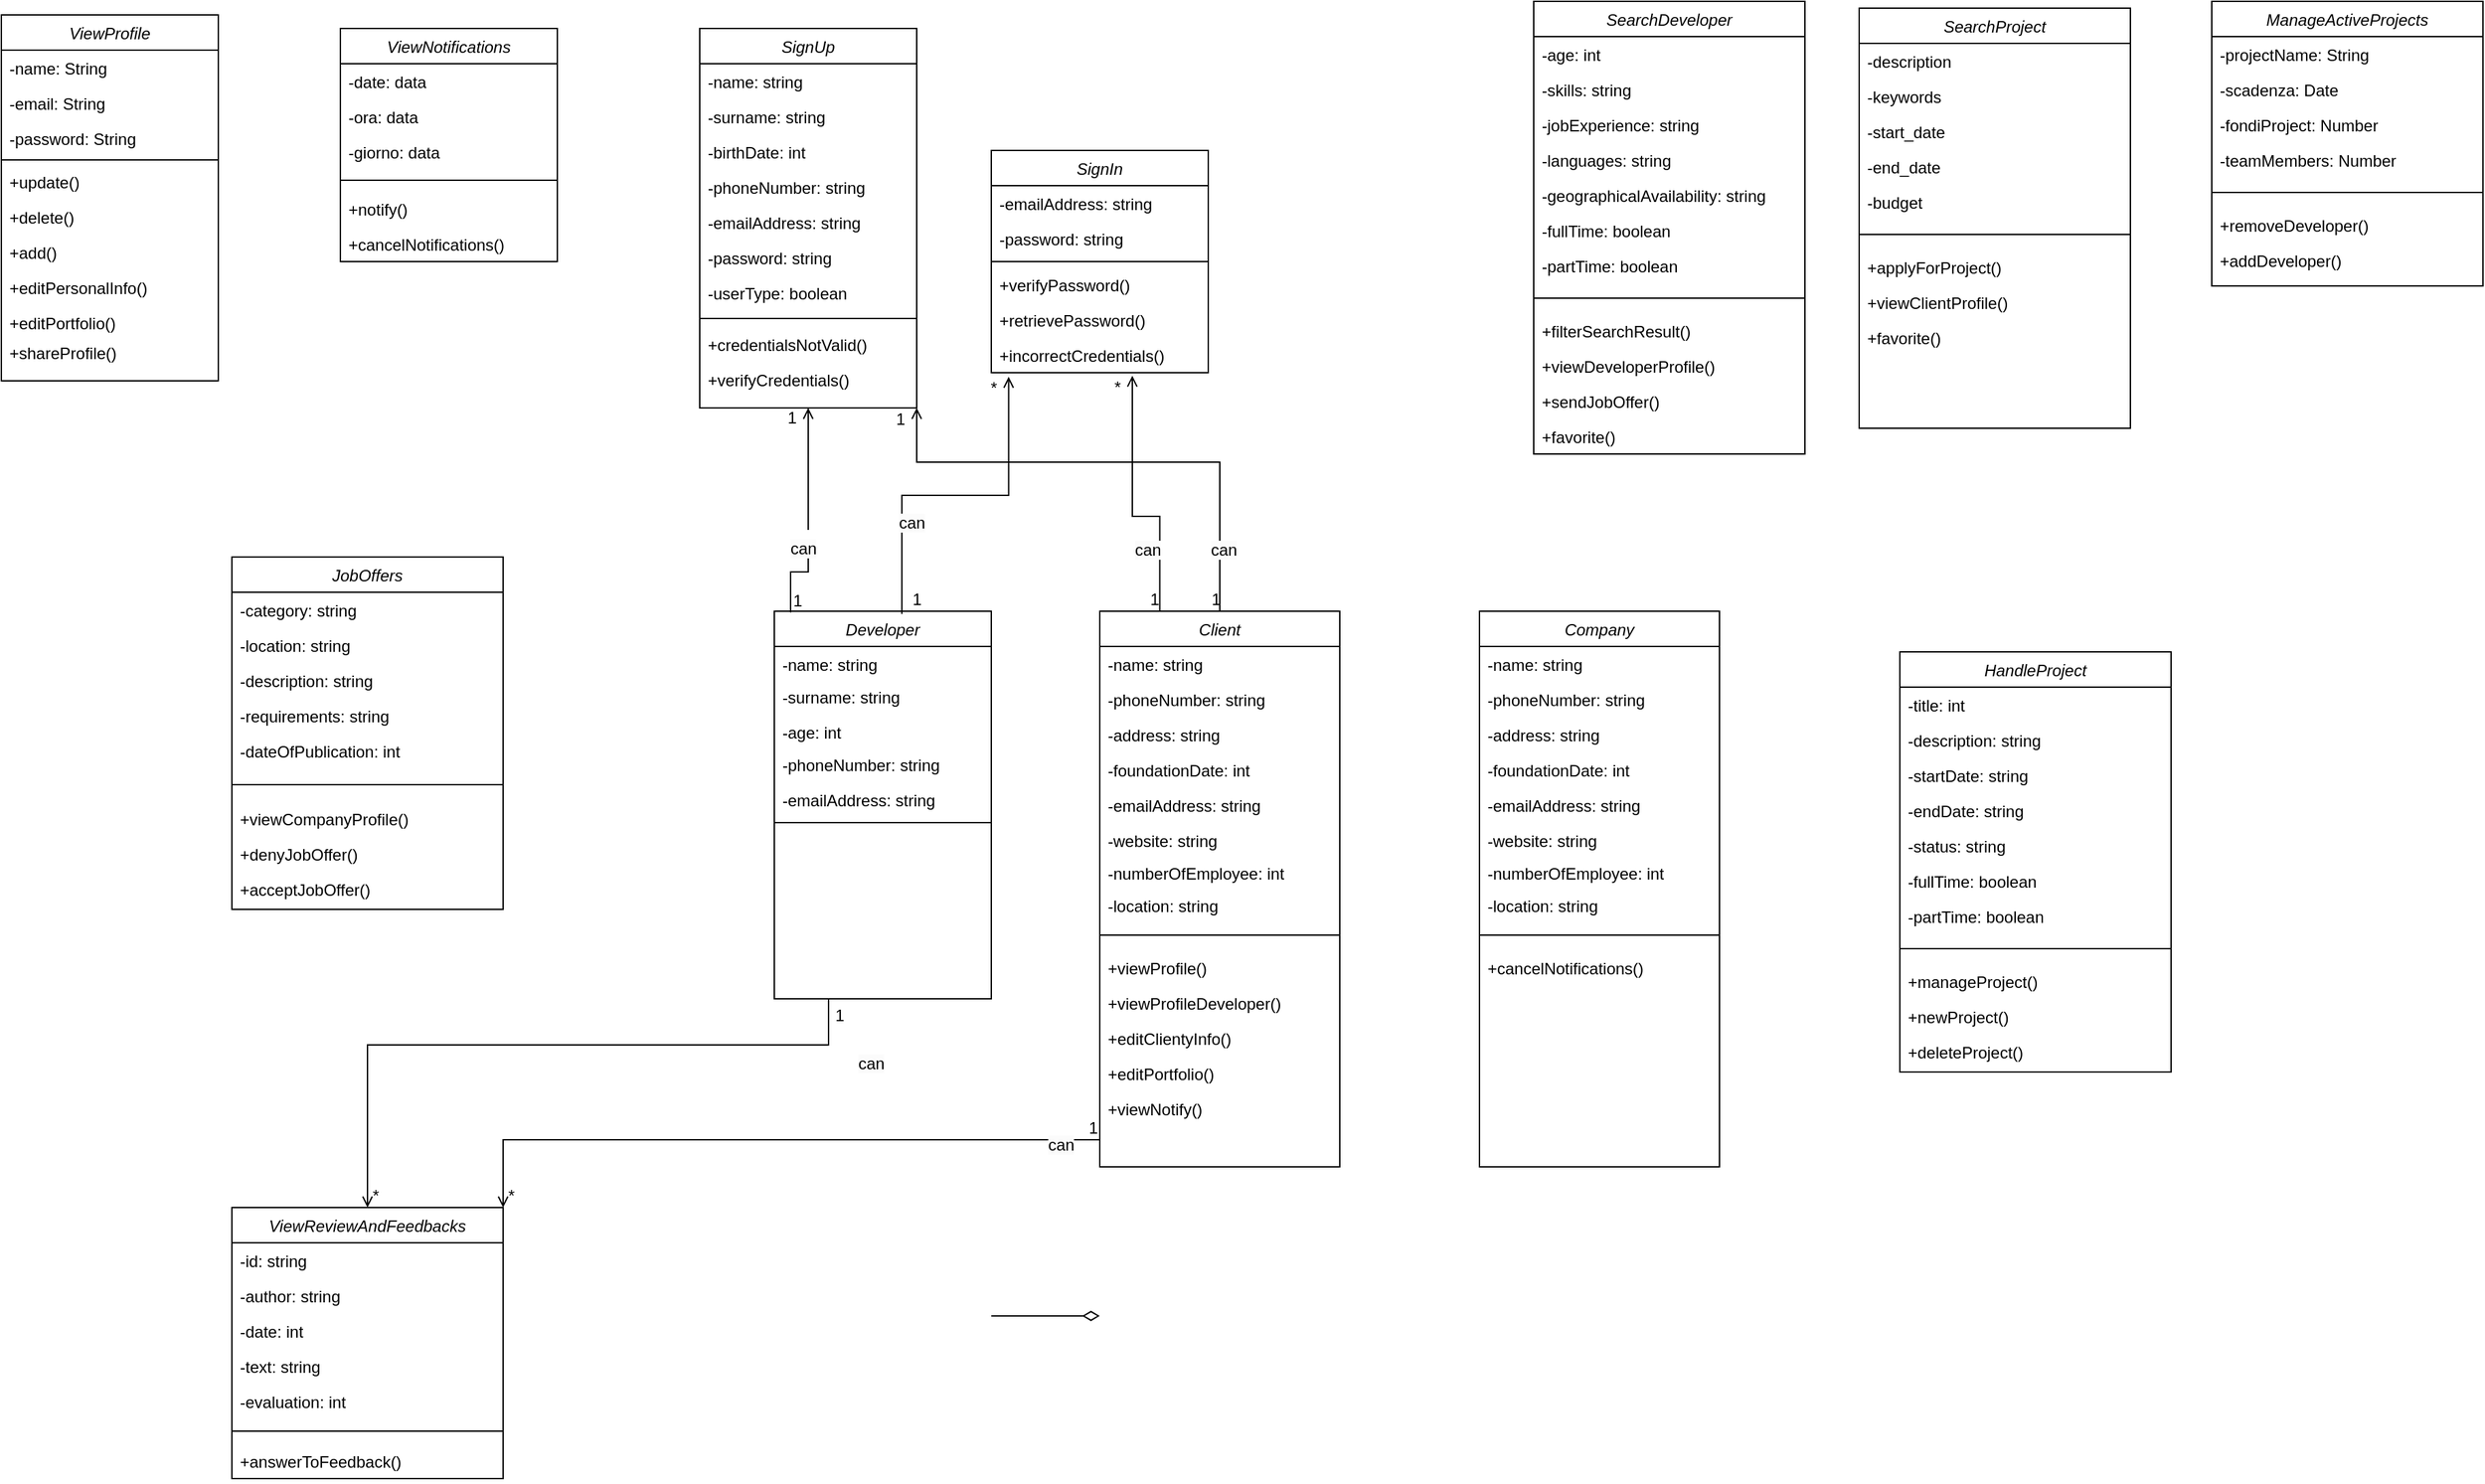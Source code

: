<mxfile version="21.0.8" type="github">
  <diagram id="C5RBs43oDa-KdzZeNtuy" name="Page-1">
    <mxGraphModel dx="2910" dy="30" grid="1" gridSize="10" guides="1" tooltips="1" connect="1" arrows="1" fold="1" page="1" pageScale="1" pageWidth="827" pageHeight="1169" math="0" shadow="0">
      <root>
        <mxCell id="WIyWlLk6GJQsqaUBKTNV-0" />
        <mxCell id="WIyWlLk6GJQsqaUBKTNV-1" parent="WIyWlLk6GJQsqaUBKTNV-0" />
        <mxCell id="zVPooRhBjc87-Nn2w2_X-123" value="Developer" style="swimlane;fontStyle=2;align=center;verticalAlign=top;childLayout=stackLayout;horizontal=1;startSize=26;horizontalStack=0;resizeParent=1;resizeLast=0;collapsible=1;marginBottom=0;rounded=0;shadow=0;strokeWidth=1;" parent="WIyWlLk6GJQsqaUBKTNV-1" vertex="1">
          <mxGeometry x="120" y="1680" width="160" height="286" as="geometry">
            <mxRectangle x="230" y="140" width="160" height="26" as="alternateBounds" />
          </mxGeometry>
        </mxCell>
        <mxCell id="zVPooRhBjc87-Nn2w2_X-124" value="-name: string" style="text;align=left;verticalAlign=top;spacingLeft=4;spacingRight=4;overflow=hidden;rotatable=0;points=[[0,0.5],[1,0.5]];portConstraint=eastwest;rounded=0;shadow=0;html=0;" parent="zVPooRhBjc87-Nn2w2_X-123" vertex="1">
          <mxGeometry y="26" width="160" height="24" as="geometry" />
        </mxCell>
        <mxCell id="zVPooRhBjc87-Nn2w2_X-125" value="-surname: string" style="text;align=left;verticalAlign=top;spacingLeft=4;spacingRight=4;overflow=hidden;rotatable=0;points=[[0,0.5],[1,0.5]];portConstraint=eastwest;rounded=0;shadow=0;html=0;" parent="zVPooRhBjc87-Nn2w2_X-123" vertex="1">
          <mxGeometry y="50" width="160" height="26" as="geometry" />
        </mxCell>
        <mxCell id="zVPooRhBjc87-Nn2w2_X-126" value="-age: int" style="text;align=left;verticalAlign=top;spacingLeft=4;spacingRight=4;overflow=hidden;rotatable=0;points=[[0,0.5],[1,0.5]];portConstraint=eastwest;rounded=0;shadow=0;html=0;" parent="zVPooRhBjc87-Nn2w2_X-123" vertex="1">
          <mxGeometry y="76" width="160" height="24" as="geometry" />
        </mxCell>
        <mxCell id="zVPooRhBjc87-Nn2w2_X-127" value="-phoneNumber: string" style="text;align=left;verticalAlign=top;spacingLeft=4;spacingRight=4;overflow=hidden;rotatable=0;points=[[0,0.5],[1,0.5]];portConstraint=eastwest;rounded=0;shadow=0;html=0;" parent="zVPooRhBjc87-Nn2w2_X-123" vertex="1">
          <mxGeometry y="100" width="160" height="26" as="geometry" />
        </mxCell>
        <mxCell id="zVPooRhBjc87-Nn2w2_X-128" value="-emailAddress: string" style="text;align=left;verticalAlign=top;spacingLeft=4;spacingRight=4;overflow=hidden;rotatable=0;points=[[0,0.5],[1,0.5]];portConstraint=eastwest;rounded=0;shadow=0;html=0;" parent="zVPooRhBjc87-Nn2w2_X-123" vertex="1">
          <mxGeometry y="126" width="160" height="26" as="geometry" />
        </mxCell>
        <mxCell id="zVPooRhBjc87-Nn2w2_X-129" value="" style="line;html=1;strokeWidth=1;align=left;verticalAlign=middle;spacingTop=-1;spacingLeft=3;spacingRight=3;rotatable=0;labelPosition=right;points=[];portConstraint=eastwest;" parent="zVPooRhBjc87-Nn2w2_X-123" vertex="1">
          <mxGeometry y="152" width="160" height="8" as="geometry" />
        </mxCell>
        <mxCell id="zVPooRhBjc87-Nn2w2_X-130" value="Client" style="swimlane;fontStyle=2;align=center;verticalAlign=top;childLayout=stackLayout;horizontal=1;startSize=26;horizontalStack=0;resizeParent=1;resizeLast=0;collapsible=1;marginBottom=0;rounded=0;shadow=0;strokeWidth=1;" parent="WIyWlLk6GJQsqaUBKTNV-1" vertex="1">
          <mxGeometry x="360" y="1680" width="177" height="410" as="geometry">
            <mxRectangle x="230" y="140" width="160" height="26" as="alternateBounds" />
          </mxGeometry>
        </mxCell>
        <mxCell id="zVPooRhBjc87-Nn2w2_X-131" value="-name: string" style="text;align=left;verticalAlign=top;spacingLeft=4;spacingRight=4;overflow=hidden;rotatable=0;points=[[0,0.5],[1,0.5]];portConstraint=eastwest;rounded=0;shadow=0;html=0;" parent="zVPooRhBjc87-Nn2w2_X-130" vertex="1">
          <mxGeometry y="26" width="177" height="26" as="geometry" />
        </mxCell>
        <mxCell id="zVPooRhBjc87-Nn2w2_X-132" value="-phoneNumber: string" style="text;align=left;verticalAlign=top;spacingLeft=4;spacingRight=4;overflow=hidden;rotatable=0;points=[[0,0.5],[1,0.5]];portConstraint=eastwest;rounded=0;shadow=0;html=0;" parent="zVPooRhBjc87-Nn2w2_X-130" vertex="1">
          <mxGeometry y="52" width="177" height="26" as="geometry" />
        </mxCell>
        <mxCell id="zVPooRhBjc87-Nn2w2_X-133" value="-address: string" style="text;align=left;verticalAlign=top;spacingLeft=4;spacingRight=4;overflow=hidden;rotatable=0;points=[[0,0.5],[1,0.5]];portConstraint=eastwest;rounded=0;shadow=0;html=0;" parent="zVPooRhBjc87-Nn2w2_X-130" vertex="1">
          <mxGeometry y="78" width="177" height="26" as="geometry" />
        </mxCell>
        <mxCell id="zVPooRhBjc87-Nn2w2_X-134" value="-foundationDate: int" style="text;align=left;verticalAlign=top;spacingLeft=4;spacingRight=4;overflow=hidden;rotatable=0;points=[[0,0.5],[1,0.5]];portConstraint=eastwest;rounded=0;shadow=0;html=0;" parent="zVPooRhBjc87-Nn2w2_X-130" vertex="1">
          <mxGeometry y="104" width="177" height="26" as="geometry" />
        </mxCell>
        <mxCell id="zVPooRhBjc87-Nn2w2_X-135" value="-emailAddress: string" style="text;align=left;verticalAlign=top;spacingLeft=4;spacingRight=4;overflow=hidden;rotatable=0;points=[[0,0.5],[1,0.5]];portConstraint=eastwest;rounded=0;shadow=0;html=0;" parent="zVPooRhBjc87-Nn2w2_X-130" vertex="1">
          <mxGeometry y="130" width="177" height="26" as="geometry" />
        </mxCell>
        <mxCell id="zVPooRhBjc87-Nn2w2_X-296" value="-website: string" style="text;align=left;verticalAlign=top;spacingLeft=4;spacingRight=4;overflow=hidden;rotatable=0;points=[[0,0.5],[1,0.5]];portConstraint=eastwest;rounded=0;shadow=0;html=0;" parent="zVPooRhBjc87-Nn2w2_X-130" vertex="1">
          <mxGeometry y="156" width="177" height="24" as="geometry" />
        </mxCell>
        <mxCell id="zVPooRhBjc87-Nn2w2_X-297" value="-numberOfEmployee: int" style="text;align=left;verticalAlign=top;spacingLeft=4;spacingRight=4;overflow=hidden;rotatable=0;points=[[0,0.5],[1,0.5]];portConstraint=eastwest;rounded=0;shadow=0;html=0;" parent="zVPooRhBjc87-Nn2w2_X-130" vertex="1">
          <mxGeometry y="180" width="177" height="24" as="geometry" />
        </mxCell>
        <mxCell id="zVPooRhBjc87-Nn2w2_X-298" value="-location: string" style="text;align=left;verticalAlign=top;spacingLeft=4;spacingRight=4;overflow=hidden;rotatable=0;points=[[0,0.5],[1,0.5]];portConstraint=eastwest;rounded=0;shadow=0;html=0;" parent="zVPooRhBjc87-Nn2w2_X-130" vertex="1">
          <mxGeometry y="204" width="177" height="24" as="geometry" />
        </mxCell>
        <mxCell id="zVPooRhBjc87-Nn2w2_X-136" value="" style="line;html=1;strokeWidth=1;align=left;verticalAlign=middle;spacingTop=-1;spacingLeft=3;spacingRight=3;rotatable=0;labelPosition=right;points=[];portConstraint=eastwest;" parent="zVPooRhBjc87-Nn2w2_X-130" vertex="1">
          <mxGeometry y="228" width="177" height="22" as="geometry" />
        </mxCell>
        <mxCell id="zVPooRhBjc87-Nn2w2_X-276" value="+viewProfile()" style="text;align=left;verticalAlign=top;spacingLeft=4;spacingRight=4;overflow=hidden;rotatable=0;points=[[0,0.5],[1,0.5]];portConstraint=eastwest;rounded=0;shadow=0;html=0;" parent="zVPooRhBjc87-Nn2w2_X-130" vertex="1">
          <mxGeometry y="250" width="177" height="26" as="geometry" />
        </mxCell>
        <mxCell id="zVPooRhBjc87-Nn2w2_X-277" value="+viewProfileDeveloper()" style="text;align=left;verticalAlign=top;spacingLeft=4;spacingRight=4;overflow=hidden;rotatable=0;points=[[0,0.5],[1,0.5]];portConstraint=eastwest;rounded=0;shadow=0;html=0;" parent="zVPooRhBjc87-Nn2w2_X-130" vertex="1">
          <mxGeometry y="276" width="177" height="26" as="geometry" />
        </mxCell>
        <mxCell id="zVPooRhBjc87-Nn2w2_X-278" value="+editClientyInfo()" style="text;align=left;verticalAlign=top;spacingLeft=4;spacingRight=4;overflow=hidden;rotatable=0;points=[[0,0.5],[1,0.5]];portConstraint=eastwest;rounded=0;shadow=0;html=0;" parent="zVPooRhBjc87-Nn2w2_X-130" vertex="1">
          <mxGeometry y="302" width="177" height="26" as="geometry" />
        </mxCell>
        <mxCell id="zVPooRhBjc87-Nn2w2_X-279" value="+editPortfolio()" style="text;align=left;verticalAlign=top;spacingLeft=4;spacingRight=4;overflow=hidden;rotatable=0;points=[[0,0.5],[1,0.5]];portConstraint=eastwest;rounded=0;shadow=0;html=0;" parent="zVPooRhBjc87-Nn2w2_X-130" vertex="1">
          <mxGeometry y="328" width="177" height="26" as="geometry" />
        </mxCell>
        <mxCell id="zVPooRhBjc87-Nn2w2_X-291" value="+viewNotify()" style="text;align=left;verticalAlign=top;spacingLeft=4;spacingRight=4;overflow=hidden;rotatable=0;points=[[0,0.5],[1,0.5]];portConstraint=eastwest;rounded=0;shadow=0;html=0;" parent="zVPooRhBjc87-Nn2w2_X-130" vertex="1">
          <mxGeometry y="354" width="177" height="26" as="geometry" />
        </mxCell>
        <mxCell id="zVPooRhBjc87-Nn2w2_X-137" value="SignIn" style="swimlane;fontStyle=2;align=center;verticalAlign=top;childLayout=stackLayout;horizontal=1;startSize=26;horizontalStack=0;resizeParent=1;resizeLast=0;collapsible=1;marginBottom=0;rounded=0;shadow=0;strokeWidth=1;" parent="WIyWlLk6GJQsqaUBKTNV-1" vertex="1">
          <mxGeometry x="280" y="1340" width="160" height="164" as="geometry">
            <mxRectangle x="230" y="140" width="160" height="26" as="alternateBounds" />
          </mxGeometry>
        </mxCell>
        <mxCell id="zVPooRhBjc87-Nn2w2_X-138" value="-emailAddress: string" style="text;align=left;verticalAlign=top;spacingLeft=4;spacingRight=4;overflow=hidden;rotatable=0;points=[[0,0.5],[1,0.5]];portConstraint=eastwest;" parent="zVPooRhBjc87-Nn2w2_X-137" vertex="1">
          <mxGeometry y="26" width="160" height="26" as="geometry" />
        </mxCell>
        <mxCell id="zVPooRhBjc87-Nn2w2_X-139" value="-password: string" style="text;align=left;verticalAlign=top;spacingLeft=4;spacingRight=4;overflow=hidden;rotatable=0;points=[[0,0.5],[1,0.5]];portConstraint=eastwest;rounded=0;shadow=0;html=0;" parent="zVPooRhBjc87-Nn2w2_X-137" vertex="1">
          <mxGeometry y="52" width="160" height="26" as="geometry" />
        </mxCell>
        <mxCell id="zVPooRhBjc87-Nn2w2_X-140" value="" style="line;html=1;strokeWidth=1;align=left;verticalAlign=middle;spacingTop=-1;spacingLeft=3;spacingRight=3;rotatable=0;labelPosition=right;points=[];portConstraint=eastwest;" parent="zVPooRhBjc87-Nn2w2_X-137" vertex="1">
          <mxGeometry y="78" width="160" height="8" as="geometry" />
        </mxCell>
        <mxCell id="zVPooRhBjc87-Nn2w2_X-141" value="+verifyPassword()" style="text;align=left;verticalAlign=top;spacingLeft=4;spacingRight=4;overflow=hidden;rotatable=0;points=[[0,0.5],[1,0.5]];portConstraint=eastwest;rounded=0;shadow=0;html=0;" parent="zVPooRhBjc87-Nn2w2_X-137" vertex="1">
          <mxGeometry y="86" width="160" height="26" as="geometry" />
        </mxCell>
        <mxCell id="zVPooRhBjc87-Nn2w2_X-142" value="+retrievePassword()" style="text;align=left;verticalAlign=top;spacingLeft=4;spacingRight=4;overflow=hidden;rotatable=0;points=[[0,0.5],[1,0.5]];portConstraint=eastwest;rounded=0;shadow=0;html=0;" parent="zVPooRhBjc87-Nn2w2_X-137" vertex="1">
          <mxGeometry y="112" width="160" height="26" as="geometry" />
        </mxCell>
        <mxCell id="zVPooRhBjc87-Nn2w2_X-143" value="+incorrectCredentials()" style="text;align=left;verticalAlign=top;spacingLeft=4;spacingRight=4;overflow=hidden;rotatable=0;points=[[0,0.5],[1,0.5]];portConstraint=eastwest;rounded=0;shadow=0;html=0;" parent="zVPooRhBjc87-Nn2w2_X-137" vertex="1">
          <mxGeometry y="138" width="160" height="26" as="geometry" />
        </mxCell>
        <mxCell id="zVPooRhBjc87-Nn2w2_X-144" value="SignUp" style="swimlane;fontStyle=2;align=center;verticalAlign=top;childLayout=stackLayout;horizontal=1;startSize=26;horizontalStack=0;resizeParent=1;resizeLast=0;collapsible=1;marginBottom=0;rounded=0;shadow=0;strokeWidth=1;" parent="WIyWlLk6GJQsqaUBKTNV-1" vertex="1">
          <mxGeometry x="65" y="1250" width="160" height="280" as="geometry">
            <mxRectangle x="230" y="140" width="160" height="26" as="alternateBounds" />
          </mxGeometry>
        </mxCell>
        <mxCell id="zVPooRhBjc87-Nn2w2_X-145" value="-name: string" style="text;align=left;verticalAlign=top;spacingLeft=4;spacingRight=4;overflow=hidden;rotatable=0;points=[[0,0.5],[1,0.5]];portConstraint=eastwest;" parent="zVPooRhBjc87-Nn2w2_X-144" vertex="1">
          <mxGeometry y="26" width="160" height="26" as="geometry" />
        </mxCell>
        <mxCell id="zVPooRhBjc87-Nn2w2_X-146" value="-surname: string" style="text;align=left;verticalAlign=top;spacingLeft=4;spacingRight=4;overflow=hidden;rotatable=0;points=[[0,0.5],[1,0.5]];portConstraint=eastwest;rounded=0;shadow=0;html=0;" parent="zVPooRhBjc87-Nn2w2_X-144" vertex="1">
          <mxGeometry y="52" width="160" height="26" as="geometry" />
        </mxCell>
        <mxCell id="zVPooRhBjc87-Nn2w2_X-147" value="-birthDate: int" style="text;align=left;verticalAlign=top;spacingLeft=4;spacingRight=4;overflow=hidden;rotatable=0;points=[[0,0.5],[1,0.5]];portConstraint=eastwest;rounded=0;shadow=0;html=0;" parent="zVPooRhBjc87-Nn2w2_X-144" vertex="1">
          <mxGeometry y="78" width="160" height="26" as="geometry" />
        </mxCell>
        <mxCell id="zVPooRhBjc87-Nn2w2_X-148" value="-phoneNumber: string" style="text;align=left;verticalAlign=top;spacingLeft=4;spacingRight=4;overflow=hidden;rotatable=0;points=[[0,0.5],[1,0.5]];portConstraint=eastwest;rounded=0;shadow=0;html=0;" parent="zVPooRhBjc87-Nn2w2_X-144" vertex="1">
          <mxGeometry y="104" width="160" height="26" as="geometry" />
        </mxCell>
        <mxCell id="zVPooRhBjc87-Nn2w2_X-149" value="-emailAddress: string" style="text;align=left;verticalAlign=top;spacingLeft=4;spacingRight=4;overflow=hidden;rotatable=0;points=[[0,0.5],[1,0.5]];portConstraint=eastwest;rounded=0;shadow=0;html=0;" parent="zVPooRhBjc87-Nn2w2_X-144" vertex="1">
          <mxGeometry y="130" width="160" height="26" as="geometry" />
        </mxCell>
        <mxCell id="zVPooRhBjc87-Nn2w2_X-150" value="-password: string" style="text;align=left;verticalAlign=top;spacingLeft=4;spacingRight=4;overflow=hidden;rotatable=0;points=[[0,0.5],[1,0.5]];portConstraint=eastwest;rounded=0;shadow=0;html=0;" parent="zVPooRhBjc87-Nn2w2_X-144" vertex="1">
          <mxGeometry y="156" width="160" height="26" as="geometry" />
        </mxCell>
        <mxCell id="zVPooRhBjc87-Nn2w2_X-151" value="-userType: boolean" style="text;align=left;verticalAlign=top;spacingLeft=4;spacingRight=4;overflow=hidden;rotatable=0;points=[[0,0.5],[1,0.5]];portConstraint=eastwest;rounded=0;shadow=0;html=0;" parent="zVPooRhBjc87-Nn2w2_X-144" vertex="1">
          <mxGeometry y="182" width="160" height="26" as="geometry" />
        </mxCell>
        <mxCell id="zVPooRhBjc87-Nn2w2_X-152" value="" style="line;html=1;strokeWidth=1;align=left;verticalAlign=middle;spacingTop=-1;spacingLeft=3;spacingRight=3;rotatable=0;labelPosition=right;points=[];portConstraint=eastwest;" parent="zVPooRhBjc87-Nn2w2_X-144" vertex="1">
          <mxGeometry y="208" width="160" height="12" as="geometry" />
        </mxCell>
        <mxCell id="zVPooRhBjc87-Nn2w2_X-153" value="+credentialsNotValid()" style="text;align=left;verticalAlign=top;spacingLeft=4;spacingRight=4;overflow=hidden;rotatable=0;points=[[0,0.5],[1,0.5]];portConstraint=eastwest;rounded=0;shadow=0;html=0;" parent="zVPooRhBjc87-Nn2w2_X-144" vertex="1">
          <mxGeometry y="220" width="160" height="26" as="geometry" />
        </mxCell>
        <mxCell id="XXu_dbBzcDOFr1qQxS3j-102" value="+verifyCredentials()" style="text;align=left;verticalAlign=top;spacingLeft=4;spacingRight=4;overflow=hidden;rotatable=0;points=[[0,0.5],[1,0.5]];portConstraint=eastwest;rounded=0;shadow=0;html=0;" vertex="1" parent="zVPooRhBjc87-Nn2w2_X-144">
          <mxGeometry y="246" width="160" height="26" as="geometry" />
        </mxCell>
        <mxCell id="zVPooRhBjc87-Nn2w2_X-166" value="ViewReviewAndFeedbacks" style="swimlane;fontStyle=2;align=center;verticalAlign=top;childLayout=stackLayout;horizontal=1;startSize=26;horizontalStack=0;resizeParent=1;resizeLast=0;collapsible=1;marginBottom=0;rounded=0;shadow=0;strokeWidth=1;" parent="WIyWlLk6GJQsqaUBKTNV-1" vertex="1">
          <mxGeometry x="-280" y="2120" width="200" height="200" as="geometry">
            <mxRectangle x="230" y="140" width="160" height="26" as="alternateBounds" />
          </mxGeometry>
        </mxCell>
        <mxCell id="zVPooRhBjc87-Nn2w2_X-167" value="-id: string" style="text;align=left;verticalAlign=top;spacingLeft=4;spacingRight=4;overflow=hidden;rotatable=0;points=[[0,0.5],[1,0.5]];portConstraint=eastwest;" parent="zVPooRhBjc87-Nn2w2_X-166" vertex="1">
          <mxGeometry y="26" width="200" height="26" as="geometry" />
        </mxCell>
        <mxCell id="zVPooRhBjc87-Nn2w2_X-168" value="-author: string" style="text;align=left;verticalAlign=top;spacingLeft=4;spacingRight=4;overflow=hidden;rotatable=0;points=[[0,0.5],[1,0.5]];portConstraint=eastwest;rounded=0;shadow=0;html=0;" parent="zVPooRhBjc87-Nn2w2_X-166" vertex="1">
          <mxGeometry y="52" width="200" height="26" as="geometry" />
        </mxCell>
        <mxCell id="zVPooRhBjc87-Nn2w2_X-169" value="-date: int" style="text;align=left;verticalAlign=top;spacingLeft=4;spacingRight=4;overflow=hidden;rotatable=0;points=[[0,0.5],[1,0.5]];portConstraint=eastwest;rounded=0;shadow=0;html=0;" parent="zVPooRhBjc87-Nn2w2_X-166" vertex="1">
          <mxGeometry y="78" width="200" height="26" as="geometry" />
        </mxCell>
        <mxCell id="zVPooRhBjc87-Nn2w2_X-170" value="-text: string" style="text;align=left;verticalAlign=top;spacingLeft=4;spacingRight=4;overflow=hidden;rotatable=0;points=[[0,0.5],[1,0.5]];portConstraint=eastwest;rounded=0;shadow=0;html=0;" parent="zVPooRhBjc87-Nn2w2_X-166" vertex="1">
          <mxGeometry y="104" width="200" height="26" as="geometry" />
        </mxCell>
        <mxCell id="zVPooRhBjc87-Nn2w2_X-171" value="-evaluation: int" style="text;align=left;verticalAlign=top;spacingLeft=4;spacingRight=4;overflow=hidden;rotatable=0;points=[[0,0.5],[1,0.5]];portConstraint=eastwest;rounded=0;shadow=0;html=0;" parent="zVPooRhBjc87-Nn2w2_X-166" vertex="1">
          <mxGeometry y="130" width="200" height="26" as="geometry" />
        </mxCell>
        <mxCell id="zVPooRhBjc87-Nn2w2_X-172" value="" style="line;html=1;strokeWidth=1;align=left;verticalAlign=middle;spacingTop=-1;spacingLeft=3;spacingRight=3;rotatable=0;labelPosition=right;points=[];portConstraint=eastwest;" parent="zVPooRhBjc87-Nn2w2_X-166" vertex="1">
          <mxGeometry y="156" width="200" height="18" as="geometry" />
        </mxCell>
        <mxCell id="zVPooRhBjc87-Nn2w2_X-173" value="+answerToFeedback()" style="text;align=left;verticalAlign=top;spacingLeft=4;spacingRight=4;overflow=hidden;rotatable=0;points=[[0,0.5],[1,0.5]];portConstraint=eastwest;rounded=0;shadow=0;html=0;" parent="zVPooRhBjc87-Nn2w2_X-166" vertex="1">
          <mxGeometry y="174" width="200" height="26" as="geometry" />
        </mxCell>
        <mxCell id="zVPooRhBjc87-Nn2w2_X-174" value="SearchDeveloper" style="swimlane;fontStyle=2;align=center;verticalAlign=top;childLayout=stackLayout;horizontal=1;startSize=26;horizontalStack=0;resizeParent=1;resizeLast=0;collapsible=1;marginBottom=0;rounded=0;shadow=0;strokeWidth=1;" parent="WIyWlLk6GJQsqaUBKTNV-1" vertex="1">
          <mxGeometry x="680" y="1230" width="200" height="334" as="geometry">
            <mxRectangle x="230" y="140" width="160" height="26" as="alternateBounds" />
          </mxGeometry>
        </mxCell>
        <mxCell id="zVPooRhBjc87-Nn2w2_X-175" value="-age: int" style="text;align=left;verticalAlign=top;spacingLeft=4;spacingRight=4;overflow=hidden;rotatable=0;points=[[0,0.5],[1,0.5]];portConstraint=eastwest;rounded=0;shadow=0;html=0;" parent="zVPooRhBjc87-Nn2w2_X-174" vertex="1">
          <mxGeometry y="26" width="200" height="26" as="geometry" />
        </mxCell>
        <mxCell id="zVPooRhBjc87-Nn2w2_X-176" value="-skills: string" style="text;align=left;verticalAlign=top;spacingLeft=4;spacingRight=4;overflow=hidden;rotatable=0;points=[[0,0.5],[1,0.5]];portConstraint=eastwest;rounded=0;shadow=0;html=0;" parent="zVPooRhBjc87-Nn2w2_X-174" vertex="1">
          <mxGeometry y="52" width="200" height="26" as="geometry" />
        </mxCell>
        <mxCell id="zVPooRhBjc87-Nn2w2_X-177" value="-jobExperience: string" style="text;align=left;verticalAlign=top;spacingLeft=4;spacingRight=4;overflow=hidden;rotatable=0;points=[[0,0.5],[1,0.5]];portConstraint=eastwest;rounded=0;shadow=0;html=0;" parent="zVPooRhBjc87-Nn2w2_X-174" vertex="1">
          <mxGeometry y="78" width="200" height="26" as="geometry" />
        </mxCell>
        <mxCell id="zVPooRhBjc87-Nn2w2_X-178" value="-languages: string" style="text;align=left;verticalAlign=top;spacingLeft=4;spacingRight=4;overflow=hidden;rotatable=0;points=[[0,0.5],[1,0.5]];portConstraint=eastwest;rounded=0;shadow=0;html=0;" parent="zVPooRhBjc87-Nn2w2_X-174" vertex="1">
          <mxGeometry y="104" width="200" height="26" as="geometry" />
        </mxCell>
        <mxCell id="zVPooRhBjc87-Nn2w2_X-179" value="-geographicalAvailability: string" style="text;align=left;verticalAlign=top;spacingLeft=4;spacingRight=4;overflow=hidden;rotatable=0;points=[[0,0.5],[1,0.5]];portConstraint=eastwest;rounded=0;shadow=0;html=0;" parent="zVPooRhBjc87-Nn2w2_X-174" vertex="1">
          <mxGeometry y="130" width="200" height="26" as="geometry" />
        </mxCell>
        <mxCell id="zVPooRhBjc87-Nn2w2_X-180" value="-fullTime: boolean" style="text;align=left;verticalAlign=top;spacingLeft=4;spacingRight=4;overflow=hidden;rotatable=0;points=[[0,0.5],[1,0.5]];portConstraint=eastwest;rounded=0;shadow=0;html=0;" parent="zVPooRhBjc87-Nn2w2_X-174" vertex="1">
          <mxGeometry y="156" width="200" height="26" as="geometry" />
        </mxCell>
        <mxCell id="zVPooRhBjc87-Nn2w2_X-181" value="-partTime: boolean" style="text;align=left;verticalAlign=top;spacingLeft=4;spacingRight=4;overflow=hidden;rotatable=0;points=[[0,0.5],[1,0.5]];portConstraint=eastwest;rounded=0;shadow=0;html=0;" parent="zVPooRhBjc87-Nn2w2_X-174" vertex="1">
          <mxGeometry y="182" width="200" height="26" as="geometry" />
        </mxCell>
        <mxCell id="zVPooRhBjc87-Nn2w2_X-182" value="" style="line;html=1;strokeWidth=1;align=left;verticalAlign=middle;spacingTop=-1;spacingLeft=3;spacingRight=3;rotatable=0;labelPosition=right;points=[];portConstraint=eastwest;" parent="zVPooRhBjc87-Nn2w2_X-174" vertex="1">
          <mxGeometry y="208" width="200" height="22" as="geometry" />
        </mxCell>
        <mxCell id="zVPooRhBjc87-Nn2w2_X-183" value="+filterSearchResult()" style="text;align=left;verticalAlign=top;spacingLeft=4;spacingRight=4;overflow=hidden;rotatable=0;points=[[0,0.5],[1,0.5]];portConstraint=eastwest;rounded=0;shadow=0;html=0;" parent="zVPooRhBjc87-Nn2w2_X-174" vertex="1">
          <mxGeometry y="230" width="200" height="26" as="geometry" />
        </mxCell>
        <mxCell id="zVPooRhBjc87-Nn2w2_X-184" value="+viewDeveloperProfile()" style="text;align=left;verticalAlign=top;spacingLeft=4;spacingRight=4;overflow=hidden;rotatable=0;points=[[0,0.5],[1,0.5]];portConstraint=eastwest;rounded=0;shadow=0;html=0;" parent="zVPooRhBjc87-Nn2w2_X-174" vertex="1">
          <mxGeometry y="256" width="200" height="26" as="geometry" />
        </mxCell>
        <mxCell id="zVPooRhBjc87-Nn2w2_X-185" value="+sendJobOffer()" style="text;align=left;verticalAlign=top;spacingLeft=4;spacingRight=4;overflow=hidden;rotatable=0;points=[[0,0.5],[1,0.5]];portConstraint=eastwest;rounded=0;shadow=0;html=0;" parent="zVPooRhBjc87-Nn2w2_X-174" vertex="1">
          <mxGeometry y="282" width="200" height="26" as="geometry" />
        </mxCell>
        <mxCell id="XXu_dbBzcDOFr1qQxS3j-64" value="+favorite()" style="text;align=left;verticalAlign=top;spacingLeft=4;spacingRight=4;overflow=hidden;rotatable=0;points=[[0,0.5],[1,0.5]];portConstraint=eastwest;rounded=0;shadow=0;html=0;" vertex="1" parent="zVPooRhBjc87-Nn2w2_X-174">
          <mxGeometry y="308" width="200" height="26" as="geometry" />
        </mxCell>
        <mxCell id="zVPooRhBjc87-Nn2w2_X-208" value="" style="endArrow=open;shadow=0;strokeWidth=1;rounded=0;endFill=1;edgeStyle=elbowEdgeStyle;elbow=vertical;entryX=0.65;entryY=1.085;entryDx=0;entryDy=0;entryPerimeter=0;exitX=0.25;exitY=0;exitDx=0;exitDy=0;" parent="WIyWlLk6GJQsqaUBKTNV-1" source="zVPooRhBjc87-Nn2w2_X-130" target="zVPooRhBjc87-Nn2w2_X-143" edge="1">
          <mxGeometry x="0.5" y="41" relative="1" as="geometry">
            <mxPoint x="157" y="1701" as="sourcePoint" />
            <mxPoint x="288" y="1645.992" as="targetPoint" />
            <mxPoint x="-40" y="32" as="offset" />
            <Array as="points">
              <mxPoint x="490" y="1610" />
            </Array>
          </mxGeometry>
        </mxCell>
        <mxCell id="zVPooRhBjc87-Nn2w2_X-209" value="1" style="resizable=0;align=left;verticalAlign=bottom;labelBackgroundColor=none;fontSize=12;" parent="zVPooRhBjc87-Nn2w2_X-208" connectable="0" vertex="1">
          <mxGeometry x="-1" relative="1" as="geometry">
            <mxPoint x="-9" as="offset" />
          </mxGeometry>
        </mxCell>
        <mxCell id="zVPooRhBjc87-Nn2w2_X-210" value="*" style="resizable=0;align=right;verticalAlign=bottom;labelBackgroundColor=none;fontSize=12;" parent="zVPooRhBjc87-Nn2w2_X-208" connectable="0" vertex="1">
          <mxGeometry x="1" relative="1" as="geometry">
            <mxPoint x="-7" y="17" as="offset" />
          </mxGeometry>
        </mxCell>
        <mxCell id="zVPooRhBjc87-Nn2w2_X-211" value="" style="endArrow=open;shadow=0;strokeWidth=1;rounded=0;endFill=1;edgeStyle=elbowEdgeStyle;elbow=vertical;entryX=0.5;entryY=1;entryDx=0;entryDy=0;startArrow=none;" parent="WIyWlLk6GJQsqaUBKTNV-1" source="zVPooRhBjc87-Nn2w2_X-229" target="zVPooRhBjc87-Nn2w2_X-144" edge="1">
          <mxGeometry x="0.5" y="41" relative="1" as="geometry">
            <mxPoint x="117" y="1691" as="sourcePoint" />
            <mxPoint x="210" y="1651" as="targetPoint" />
            <mxPoint x="-40" y="32" as="offset" />
            <Array as="points" />
          </mxGeometry>
        </mxCell>
        <mxCell id="zVPooRhBjc87-Nn2w2_X-212" value="1" style="resizable=0;align=right;verticalAlign=bottom;labelBackgroundColor=none;fontSize=12;" parent="zVPooRhBjc87-Nn2w2_X-211" connectable="0" vertex="1">
          <mxGeometry x="1" relative="1" as="geometry">
            <mxPoint x="-7" y="16" as="offset" />
          </mxGeometry>
        </mxCell>
        <mxCell id="zVPooRhBjc87-Nn2w2_X-213" value="" style="endArrow=open;shadow=0;strokeWidth=1;rounded=0;endFill=1;edgeStyle=elbowEdgeStyle;elbow=vertical;entryX=1;entryY=1;entryDx=0;entryDy=0;exitX=0.5;exitY=0;exitDx=0;exitDy=0;" parent="WIyWlLk6GJQsqaUBKTNV-1" source="zVPooRhBjc87-Nn2w2_X-130" target="zVPooRhBjc87-Nn2w2_X-144" edge="1">
          <mxGeometry x="0.5" y="41" relative="1" as="geometry">
            <mxPoint x="350" y="1691" as="sourcePoint" />
            <mxPoint x="260" y="1631" as="targetPoint" />
            <mxPoint x="-40" y="32" as="offset" />
            <Array as="points">
              <mxPoint x="380" y="1570" />
            </Array>
          </mxGeometry>
        </mxCell>
        <mxCell id="zVPooRhBjc87-Nn2w2_X-214" value="1" style="resizable=0;align=left;verticalAlign=bottom;labelBackgroundColor=none;fontSize=12;" parent="zVPooRhBjc87-Nn2w2_X-213" connectable="0" vertex="1">
          <mxGeometry x="-1" relative="1" as="geometry">
            <mxPoint x="-8" as="offset" />
          </mxGeometry>
        </mxCell>
        <mxCell id="zVPooRhBjc87-Nn2w2_X-215" value="1" style="resizable=0;align=right;verticalAlign=bottom;labelBackgroundColor=none;fontSize=12;" parent="zVPooRhBjc87-Nn2w2_X-213" connectable="0" vertex="1">
          <mxGeometry x="1" relative="1" as="geometry">
            <mxPoint x="-7" y="17" as="offset" />
          </mxGeometry>
        </mxCell>
        <mxCell id="zVPooRhBjc87-Nn2w2_X-216" value="" style="html=1;endArrow=diamondThin;endFill=0;edgeStyle=elbowEdgeStyle;elbow=vertical;endSize=10;rounded=0;" parent="WIyWlLk6GJQsqaUBKTNV-1" edge="1">
          <mxGeometry width="160" relative="1" as="geometry">
            <mxPoint x="280" y="2200" as="sourcePoint" />
            <mxPoint x="360" y="2200" as="targetPoint" />
            <Array as="points" />
          </mxGeometry>
        </mxCell>
        <mxCell id="zVPooRhBjc87-Nn2w2_X-217" value="&lt;span style=&quot;caret-color: rgb(0, 0, 0); color: rgb(0, 0, 0); font-family: Helvetica; font-size: 12px; font-style: normal; font-variant-caps: normal; font-weight: 400; letter-spacing: normal; text-align: center; text-indent: 0px; text-transform: none; word-spacing: 0px; -webkit-text-stroke-width: 0px; background-color: rgb(251, 251, 251); text-decoration: none; float: none; display: inline !important;&quot;&gt;can&lt;/span&gt;" style="text;whiteSpace=wrap;html=1;" parent="WIyWlLk6GJQsqaUBKTNV-1" vertex="1">
          <mxGeometry x="440" y="1621" width="30" height="20" as="geometry" />
        </mxCell>
        <mxCell id="zVPooRhBjc87-Nn2w2_X-219" value="" style="endArrow=open;shadow=0;strokeWidth=1;rounded=0;endFill=1;edgeStyle=elbowEdgeStyle;elbow=vertical;entryX=0.08;entryY=1.115;entryDx=0;entryDy=0;entryPerimeter=0;exitX=0.588;exitY=0.007;exitDx=0;exitDy=0;exitPerimeter=0;" parent="WIyWlLk6GJQsqaUBKTNV-1" source="zVPooRhBjc87-Nn2w2_X-123" target="zVPooRhBjc87-Nn2w2_X-143" edge="1">
          <mxGeometry x="0.5" y="41" relative="1" as="geometry">
            <mxPoint x="200" y="1691" as="sourcePoint" />
            <mxPoint x="421" y="1637.21" as="targetPoint" />
            <mxPoint x="-40" y="32" as="offset" />
            <Array as="points" />
          </mxGeometry>
        </mxCell>
        <mxCell id="zVPooRhBjc87-Nn2w2_X-220" value="*" style="resizable=0;align=right;verticalAlign=bottom;labelBackgroundColor=none;fontSize=12;" parent="zVPooRhBjc87-Nn2w2_X-219" connectable="0" vertex="1">
          <mxGeometry x="1" relative="1" as="geometry">
            <mxPoint x="-7" y="17" as="offset" />
          </mxGeometry>
        </mxCell>
        <mxCell id="zVPooRhBjc87-Nn2w2_X-221" value="&lt;span style=&quot;caret-color: rgb(0, 0, 0); color: rgb(0, 0, 0); font-family: Helvetica; font-size: 12px; font-style: normal; font-variant-caps: normal; font-weight: 400; letter-spacing: normal; text-align: center; text-indent: 0px; text-transform: none; word-spacing: 0px; -webkit-text-stroke-width: 0px; background-color: rgb(251, 251, 251); text-decoration: none; float: none; display: inline !important;&quot;&gt;can&lt;/span&gt;" style="text;whiteSpace=wrap;html=1;" parent="WIyWlLk6GJQsqaUBKTNV-1" vertex="1">
          <mxGeometry x="210" y="1601" width="30" height="20" as="geometry" />
        </mxCell>
        <mxCell id="zVPooRhBjc87-Nn2w2_X-222" value="1" style="resizable=0;align=left;verticalAlign=bottom;labelBackgroundColor=none;fontSize=12;" parent="WIyWlLk6GJQsqaUBKTNV-1" connectable="0" vertex="1">
          <mxGeometry x="220" y="1680" as="geometry" />
        </mxCell>
        <mxCell id="zVPooRhBjc87-Nn2w2_X-227" value="" style="endArrow=none;shadow=0;strokeWidth=1;rounded=0;endFill=1;edgeStyle=elbowEdgeStyle;elbow=vertical;entryX=0.5;entryY=1;entryDx=0;entryDy=0;exitX=0.075;exitY=0.003;exitDx=0;exitDy=0;exitPerimeter=0;" parent="WIyWlLk6GJQsqaUBKTNV-1" source="zVPooRhBjc87-Nn2w2_X-123" target="zVPooRhBjc87-Nn2w2_X-229" edge="1">
          <mxGeometry x="0.5" y="41" relative="1" as="geometry">
            <mxPoint x="117" y="1691" as="sourcePoint" />
            <mxPoint x="200" y="1571" as="targetPoint" />
            <mxPoint x="-40" y="32" as="offset" />
            <Array as="points">
              <mxPoint x="160" y="1651" />
            </Array>
          </mxGeometry>
        </mxCell>
        <mxCell id="zVPooRhBjc87-Nn2w2_X-228" value="1" style="resizable=0;align=left;verticalAlign=bottom;labelBackgroundColor=none;fontSize=12;" parent="zVPooRhBjc87-Nn2w2_X-227" connectable="0" vertex="1">
          <mxGeometry x="-1" relative="1" as="geometry">
            <mxPoint as="offset" />
          </mxGeometry>
        </mxCell>
        <mxCell id="zVPooRhBjc87-Nn2w2_X-229" value="&lt;span style=&quot;caret-color: rgb(0, 0, 0); color: rgb(0, 0, 0); font-family: Helvetica; font-size: 12px; font-style: normal; font-variant-caps: normal; font-weight: 400; letter-spacing: normal; text-align: center; text-indent: 0px; text-transform: none; word-spacing: 0px; -webkit-text-stroke-width: 0px; background-color: rgb(251, 251, 251); text-decoration: none; float: none; display: inline !important;&quot;&gt;can&lt;/span&gt;" style="text;whiteSpace=wrap;html=1;" parent="WIyWlLk6GJQsqaUBKTNV-1" vertex="1">
          <mxGeometry x="130" y="1620" width="30" height="20" as="geometry" />
        </mxCell>
        <mxCell id="zVPooRhBjc87-Nn2w2_X-233" value="" style="endArrow=open;shadow=0;strokeWidth=1;rounded=0;endFill=1;edgeStyle=elbowEdgeStyle;elbow=vertical;entryX=0.5;entryY=0;entryDx=0;entryDy=0;exitX=0.25;exitY=1;exitDx=0;exitDy=0;" parent="WIyWlLk6GJQsqaUBKTNV-1" source="zVPooRhBjc87-Nn2w2_X-123" target="zVPooRhBjc87-Nn2w2_X-166" edge="1">
          <mxGeometry x="0.5" y="41" relative="1" as="geometry">
            <mxPoint x="170" y="1911" as="sourcePoint" />
            <mxPoint x="200" y="1990" as="targetPoint" />
            <mxPoint x="-40" y="32" as="offset" />
            <Array as="points">
              <mxPoint x="140" y="2000" />
            </Array>
          </mxGeometry>
        </mxCell>
        <mxCell id="zVPooRhBjc87-Nn2w2_X-234" value="1" style="resizable=0;align=left;verticalAlign=bottom;labelBackgroundColor=none;fontSize=12;" parent="zVPooRhBjc87-Nn2w2_X-233" connectable="0" vertex="1">
          <mxGeometry x="-1" relative="1" as="geometry">
            <mxPoint x="3" y="21" as="offset" />
          </mxGeometry>
        </mxCell>
        <mxCell id="zVPooRhBjc87-Nn2w2_X-235" value="*" style="resizable=0;align=right;verticalAlign=bottom;labelBackgroundColor=none;fontSize=12;" parent="zVPooRhBjc87-Nn2w2_X-233" connectable="0" vertex="1">
          <mxGeometry x="1" relative="1" as="geometry">
            <mxPoint x="10" as="offset" />
          </mxGeometry>
        </mxCell>
        <mxCell id="zVPooRhBjc87-Nn2w2_X-249" value="&lt;span style=&quot;caret-color: rgb(0, 0, 0); color: rgb(0, 0, 0); font-family: Helvetica; font-size: 12px; font-style: normal; font-variant-caps: normal; font-weight: 400; letter-spacing: normal; text-align: center; text-indent: 0px; text-transform: none; word-spacing: 0px; -webkit-text-stroke-width: 0px; background-color: rgb(251, 251, 251); text-decoration: none; float: none; display: inline !important;&quot;&gt;can&lt;/span&gt;" style="text;whiteSpace=wrap;html=1;" parent="WIyWlLk6GJQsqaUBKTNV-1" vertex="1">
          <mxGeometry x="180" y="2000" width="30" height="20" as="geometry" />
        </mxCell>
        <mxCell id="zVPooRhBjc87-Nn2w2_X-299" value="JobOffers" style="swimlane;fontStyle=2;align=center;verticalAlign=top;childLayout=stackLayout;horizontal=1;startSize=26;horizontalStack=0;resizeParent=1;resizeLast=0;collapsible=1;marginBottom=0;rounded=0;shadow=0;strokeWidth=1;" parent="WIyWlLk6GJQsqaUBKTNV-1" vertex="1">
          <mxGeometry x="-280" y="1640" width="200" height="260" as="geometry">
            <mxRectangle x="230" y="140" width="160" height="26" as="alternateBounds" />
          </mxGeometry>
        </mxCell>
        <mxCell id="zVPooRhBjc87-Nn2w2_X-300" value="-category: string" style="text;align=left;verticalAlign=top;spacingLeft=4;spacingRight=4;overflow=hidden;rotatable=0;points=[[0,0.5],[1,0.5]];portConstraint=eastwest;" parent="zVPooRhBjc87-Nn2w2_X-299" vertex="1">
          <mxGeometry y="26" width="200" height="26" as="geometry" />
        </mxCell>
        <mxCell id="zVPooRhBjc87-Nn2w2_X-301" value="-location: string" style="text;align=left;verticalAlign=top;spacingLeft=4;spacingRight=4;overflow=hidden;rotatable=0;points=[[0,0.5],[1,0.5]];portConstraint=eastwest;rounded=0;shadow=0;html=0;" parent="zVPooRhBjc87-Nn2w2_X-299" vertex="1">
          <mxGeometry y="52" width="200" height="26" as="geometry" />
        </mxCell>
        <mxCell id="zVPooRhBjc87-Nn2w2_X-302" value="-description: string" style="text;align=left;verticalAlign=top;spacingLeft=4;spacingRight=4;overflow=hidden;rotatable=0;points=[[0,0.5],[1,0.5]];portConstraint=eastwest;rounded=0;shadow=0;html=0;" parent="zVPooRhBjc87-Nn2w2_X-299" vertex="1">
          <mxGeometry y="78" width="200" height="26" as="geometry" />
        </mxCell>
        <mxCell id="zVPooRhBjc87-Nn2w2_X-303" value="-requirements: string" style="text;align=left;verticalAlign=top;spacingLeft=4;spacingRight=4;overflow=hidden;rotatable=0;points=[[0,0.5],[1,0.5]];portConstraint=eastwest;rounded=0;shadow=0;html=0;" parent="zVPooRhBjc87-Nn2w2_X-299" vertex="1">
          <mxGeometry y="104" width="200" height="26" as="geometry" />
        </mxCell>
        <mxCell id="zVPooRhBjc87-Nn2w2_X-304" value="-dateOfPublication: int" style="text;align=left;verticalAlign=top;spacingLeft=4;spacingRight=4;overflow=hidden;rotatable=0;points=[[0,0.5],[1,0.5]];portConstraint=eastwest;rounded=0;shadow=0;html=0;" parent="zVPooRhBjc87-Nn2w2_X-299" vertex="1">
          <mxGeometry y="130" width="200" height="26" as="geometry" />
        </mxCell>
        <mxCell id="zVPooRhBjc87-Nn2w2_X-305" value="" style="line;html=1;strokeWidth=1;align=left;verticalAlign=middle;spacingTop=-1;spacingLeft=3;spacingRight=3;rotatable=0;labelPosition=right;points=[];portConstraint=eastwest;" parent="zVPooRhBjc87-Nn2w2_X-299" vertex="1">
          <mxGeometry y="156" width="200" height="24" as="geometry" />
        </mxCell>
        <mxCell id="zVPooRhBjc87-Nn2w2_X-307" value="+viewCompanyProfile()" style="text;align=left;verticalAlign=top;spacingLeft=4;spacingRight=4;overflow=hidden;rotatable=0;points=[[0,0.5],[1,0.5]];portConstraint=eastwest;rounded=0;shadow=0;html=0;" parent="zVPooRhBjc87-Nn2w2_X-299" vertex="1">
          <mxGeometry y="180" width="200" height="26" as="geometry" />
        </mxCell>
        <mxCell id="zVPooRhBjc87-Nn2w2_X-306" value="+denyJobOffer()" style="text;align=left;verticalAlign=top;spacingLeft=4;spacingRight=4;overflow=hidden;rotatable=0;points=[[0,0.5],[1,0.5]];portConstraint=eastwest;rounded=0;shadow=0;html=0;" parent="zVPooRhBjc87-Nn2w2_X-299" vertex="1">
          <mxGeometry y="206" width="200" height="26" as="geometry" />
        </mxCell>
        <mxCell id="XXu_dbBzcDOFr1qQxS3j-65" value="+acceptJobOffer()" style="text;align=left;verticalAlign=top;spacingLeft=4;spacingRight=4;overflow=hidden;rotatable=0;points=[[0,0.5],[1,0.5]];portConstraint=eastwest;rounded=0;shadow=0;html=0;" vertex="1" parent="zVPooRhBjc87-Nn2w2_X-299">
          <mxGeometry y="232" width="200" height="26" as="geometry" />
        </mxCell>
        <mxCell id="zVPooRhBjc87-Nn2w2_X-339" value="&lt;span style=&quot;caret-color: rgb(0, 0, 0); color: rgb(0, 0, 0); font-family: Helvetica; font-size: 12px; font-style: normal; font-variant-caps: normal; font-weight: 400; letter-spacing: normal; text-align: center; text-indent: 0px; text-transform: none; word-spacing: 0px; -webkit-text-stroke-width: 0px; background-color: rgb(251, 251, 251); text-decoration: none; float: none; display: inline !important;&quot;&gt;can&lt;/span&gt;" style="text;whiteSpace=wrap;html=1;" parent="WIyWlLk6GJQsqaUBKTNV-1" vertex="1">
          <mxGeometry x="384" y="1621" width="30" height="20" as="geometry" />
        </mxCell>
        <mxCell id="zVPooRhBjc87-Nn2w2_X-340" value="" style="endArrow=open;shadow=0;strokeWidth=1;rounded=0;endFill=1;edgeStyle=elbowEdgeStyle;elbow=vertical;entryX=1;entryY=0;entryDx=0;entryDy=0;exitX=0;exitY=0.5;exitDx=0;exitDy=0;" parent="WIyWlLk6GJQsqaUBKTNV-1" target="zVPooRhBjc87-Nn2w2_X-166" edge="1">
          <mxGeometry x="0.5" y="41" relative="1" as="geometry">
            <mxPoint x="360" y="2073" as="sourcePoint" />
            <mxPoint x="414" y="2230" as="targetPoint" />
            <mxPoint x="-40" y="32" as="offset" />
            <Array as="points">
              <mxPoint x="330" y="2070" />
            </Array>
          </mxGeometry>
        </mxCell>
        <mxCell id="zVPooRhBjc87-Nn2w2_X-341" value="1" style="resizable=0;align=left;verticalAlign=bottom;labelBackgroundColor=none;fontSize=12;" parent="zVPooRhBjc87-Nn2w2_X-340" connectable="0" vertex="1">
          <mxGeometry x="-1" relative="1" as="geometry">
            <mxPoint x="-10" y="-3" as="offset" />
          </mxGeometry>
        </mxCell>
        <mxCell id="zVPooRhBjc87-Nn2w2_X-342" value="*" style="resizable=0;align=right;verticalAlign=bottom;labelBackgroundColor=none;fontSize=12;" parent="zVPooRhBjc87-Nn2w2_X-340" connectable="0" vertex="1">
          <mxGeometry x="1" relative="1" as="geometry">
            <mxPoint x="10" as="offset" />
          </mxGeometry>
        </mxCell>
        <mxCell id="zVPooRhBjc87-Nn2w2_X-343" value="&lt;span style=&quot;caret-color: rgb(0, 0, 0); color: rgb(0, 0, 0); font-family: Helvetica; font-size: 12px; font-style: normal; font-variant-caps: normal; font-weight: 400; letter-spacing: normal; text-align: center; text-indent: 0px; text-transform: none; word-spacing: 0px; -webkit-text-stroke-width: 0px; background-color: rgb(251, 251, 251); text-decoration: none; float: none; display: inline !important;&quot;&gt;can&lt;/span&gt;" style="text;whiteSpace=wrap;html=1;" parent="WIyWlLk6GJQsqaUBKTNV-1" vertex="1">
          <mxGeometry x="320" y="2060" width="30" height="20" as="geometry" />
        </mxCell>
        <mxCell id="XXu_dbBzcDOFr1qQxS3j-0" value="Company" style="swimlane;fontStyle=2;align=center;verticalAlign=top;childLayout=stackLayout;horizontal=1;startSize=26;horizontalStack=0;resizeParent=1;resizeLast=0;collapsible=1;marginBottom=0;rounded=0;shadow=0;strokeWidth=1;" vertex="1" parent="WIyWlLk6GJQsqaUBKTNV-1">
          <mxGeometry x="640" y="1680" width="177" height="410" as="geometry">
            <mxRectangle x="230" y="140" width="160" height="26" as="alternateBounds" />
          </mxGeometry>
        </mxCell>
        <mxCell id="XXu_dbBzcDOFr1qQxS3j-1" value="-name: string" style="text;align=left;verticalAlign=top;spacingLeft=4;spacingRight=4;overflow=hidden;rotatable=0;points=[[0,0.5],[1,0.5]];portConstraint=eastwest;rounded=0;shadow=0;html=0;" vertex="1" parent="XXu_dbBzcDOFr1qQxS3j-0">
          <mxGeometry y="26" width="177" height="26" as="geometry" />
        </mxCell>
        <mxCell id="XXu_dbBzcDOFr1qQxS3j-2" value="-phoneNumber: string" style="text;align=left;verticalAlign=top;spacingLeft=4;spacingRight=4;overflow=hidden;rotatable=0;points=[[0,0.5],[1,0.5]];portConstraint=eastwest;rounded=0;shadow=0;html=0;" vertex="1" parent="XXu_dbBzcDOFr1qQxS3j-0">
          <mxGeometry y="52" width="177" height="26" as="geometry" />
        </mxCell>
        <mxCell id="XXu_dbBzcDOFr1qQxS3j-3" value="-address: string" style="text;align=left;verticalAlign=top;spacingLeft=4;spacingRight=4;overflow=hidden;rotatable=0;points=[[0,0.5],[1,0.5]];portConstraint=eastwest;rounded=0;shadow=0;html=0;" vertex="1" parent="XXu_dbBzcDOFr1qQxS3j-0">
          <mxGeometry y="78" width="177" height="26" as="geometry" />
        </mxCell>
        <mxCell id="XXu_dbBzcDOFr1qQxS3j-4" value="-foundationDate: int" style="text;align=left;verticalAlign=top;spacingLeft=4;spacingRight=4;overflow=hidden;rotatable=0;points=[[0,0.5],[1,0.5]];portConstraint=eastwest;rounded=0;shadow=0;html=0;" vertex="1" parent="XXu_dbBzcDOFr1qQxS3j-0">
          <mxGeometry y="104" width="177" height="26" as="geometry" />
        </mxCell>
        <mxCell id="XXu_dbBzcDOFr1qQxS3j-5" value="-emailAddress: string" style="text;align=left;verticalAlign=top;spacingLeft=4;spacingRight=4;overflow=hidden;rotatable=0;points=[[0,0.5],[1,0.5]];portConstraint=eastwest;rounded=0;shadow=0;html=0;" vertex="1" parent="XXu_dbBzcDOFr1qQxS3j-0">
          <mxGeometry y="130" width="177" height="26" as="geometry" />
        </mxCell>
        <mxCell id="XXu_dbBzcDOFr1qQxS3j-6" value="-website: string" style="text;align=left;verticalAlign=top;spacingLeft=4;spacingRight=4;overflow=hidden;rotatable=0;points=[[0,0.5],[1,0.5]];portConstraint=eastwest;rounded=0;shadow=0;html=0;" vertex="1" parent="XXu_dbBzcDOFr1qQxS3j-0">
          <mxGeometry y="156" width="177" height="24" as="geometry" />
        </mxCell>
        <mxCell id="XXu_dbBzcDOFr1qQxS3j-7" value="-numberOfEmployee: int" style="text;align=left;verticalAlign=top;spacingLeft=4;spacingRight=4;overflow=hidden;rotatable=0;points=[[0,0.5],[1,0.5]];portConstraint=eastwest;rounded=0;shadow=0;html=0;" vertex="1" parent="XXu_dbBzcDOFr1qQxS3j-0">
          <mxGeometry y="180" width="177" height="24" as="geometry" />
        </mxCell>
        <mxCell id="XXu_dbBzcDOFr1qQxS3j-8" value="-location: string" style="text;align=left;verticalAlign=top;spacingLeft=4;spacingRight=4;overflow=hidden;rotatable=0;points=[[0,0.5],[1,0.5]];portConstraint=eastwest;rounded=0;shadow=0;html=0;" vertex="1" parent="XXu_dbBzcDOFr1qQxS3j-0">
          <mxGeometry y="204" width="177" height="24" as="geometry" />
        </mxCell>
        <mxCell id="XXu_dbBzcDOFr1qQxS3j-9" value="" style="line;html=1;strokeWidth=1;align=left;verticalAlign=middle;spacingTop=-1;spacingLeft=3;spacingRight=3;rotatable=0;labelPosition=right;points=[];portConstraint=eastwest;" vertex="1" parent="XXu_dbBzcDOFr1qQxS3j-0">
          <mxGeometry y="228" width="177" height="22" as="geometry" />
        </mxCell>
        <mxCell id="XXu_dbBzcDOFr1qQxS3j-16" value="+cancelNotifications()" style="text;align=left;verticalAlign=top;spacingLeft=4;spacingRight=4;overflow=hidden;rotatable=0;points=[[0,0.5],[1,0.5]];portConstraint=eastwest;rounded=0;shadow=0;html=0;" vertex="1" parent="XXu_dbBzcDOFr1qQxS3j-0">
          <mxGeometry y="250" width="177" height="26" as="geometry" />
        </mxCell>
        <mxCell id="XXu_dbBzcDOFr1qQxS3j-17" value="ViewNotifications" style="swimlane;fontStyle=2;align=center;verticalAlign=top;childLayout=stackLayout;horizontal=1;startSize=26;horizontalStack=0;resizeParent=1;resizeLast=0;collapsible=1;marginBottom=0;rounded=0;shadow=0;strokeWidth=1;" vertex="1" parent="WIyWlLk6GJQsqaUBKTNV-1">
          <mxGeometry x="-200" y="1250" width="160" height="172" as="geometry">
            <mxRectangle x="230" y="140" width="160" height="26" as="alternateBounds" />
          </mxGeometry>
        </mxCell>
        <mxCell id="XXu_dbBzcDOFr1qQxS3j-18" value="-date: data" style="text;align=left;verticalAlign=top;spacingLeft=4;spacingRight=4;overflow=hidden;rotatable=0;points=[[0,0.5],[1,0.5]];portConstraint=eastwest;" vertex="1" parent="XXu_dbBzcDOFr1qQxS3j-17">
          <mxGeometry y="26" width="160" height="26" as="geometry" />
        </mxCell>
        <mxCell id="XXu_dbBzcDOFr1qQxS3j-19" value="-ora: data" style="text;align=left;verticalAlign=top;spacingLeft=4;spacingRight=4;overflow=hidden;rotatable=0;points=[[0,0.5],[1,0.5]];portConstraint=eastwest;rounded=0;shadow=0;html=0;" vertex="1" parent="XXu_dbBzcDOFr1qQxS3j-17">
          <mxGeometry y="52" width="160" height="26" as="geometry" />
        </mxCell>
        <mxCell id="XXu_dbBzcDOFr1qQxS3j-25" value="-giorno: data" style="text;align=left;verticalAlign=top;spacingLeft=4;spacingRight=4;overflow=hidden;rotatable=0;points=[[0,0.5],[1,0.5]];portConstraint=eastwest;rounded=0;shadow=0;html=0;" vertex="1" parent="XXu_dbBzcDOFr1qQxS3j-17">
          <mxGeometry y="78" width="160" height="26" as="geometry" />
        </mxCell>
        <mxCell id="XXu_dbBzcDOFr1qQxS3j-20" value="" style="line;html=1;strokeWidth=1;align=left;verticalAlign=middle;spacingTop=-1;spacingLeft=3;spacingRight=3;rotatable=0;labelPosition=right;points=[];portConstraint=eastwest;" vertex="1" parent="XXu_dbBzcDOFr1qQxS3j-17">
          <mxGeometry y="104" width="160" height="16" as="geometry" />
        </mxCell>
        <mxCell id="XXu_dbBzcDOFr1qQxS3j-21" value="+notify()" style="text;align=left;verticalAlign=top;spacingLeft=4;spacingRight=4;overflow=hidden;rotatable=0;points=[[0,0.5],[1,0.5]];portConstraint=eastwest;rounded=0;shadow=0;html=0;" vertex="1" parent="XXu_dbBzcDOFr1qQxS3j-17">
          <mxGeometry y="120" width="160" height="26" as="geometry" />
        </mxCell>
        <mxCell id="XXu_dbBzcDOFr1qQxS3j-22" value="+cancelNotifications()" style="text;align=left;verticalAlign=top;spacingLeft=4;spacingRight=4;overflow=hidden;rotatable=0;points=[[0,0.5],[1,0.5]];portConstraint=eastwest;rounded=0;shadow=0;html=0;" vertex="1" parent="XXu_dbBzcDOFr1qQxS3j-17">
          <mxGeometry y="146" width="160" height="26" as="geometry" />
        </mxCell>
        <mxCell id="XXu_dbBzcDOFr1qQxS3j-26" value="ViewProfile" style="swimlane;fontStyle=2;align=center;verticalAlign=top;childLayout=stackLayout;horizontal=1;startSize=26;horizontalStack=0;resizeParent=1;resizeLast=0;collapsible=1;marginBottom=0;rounded=0;shadow=0;strokeWidth=1;" vertex="1" parent="WIyWlLk6GJQsqaUBKTNV-1">
          <mxGeometry x="-450" y="1240" width="160" height="270" as="geometry">
            <mxRectangle x="230" y="140" width="160" height="26" as="alternateBounds" />
          </mxGeometry>
        </mxCell>
        <mxCell id="XXu_dbBzcDOFr1qQxS3j-27" value="-name: String" style="text;align=left;verticalAlign=top;spacingLeft=4;spacingRight=4;overflow=hidden;rotatable=0;points=[[0,0.5],[1,0.5]];portConstraint=eastwest;" vertex="1" parent="XXu_dbBzcDOFr1qQxS3j-26">
          <mxGeometry y="26" width="160" height="26" as="geometry" />
        </mxCell>
        <mxCell id="XXu_dbBzcDOFr1qQxS3j-28" value="-email: String" style="text;align=left;verticalAlign=top;spacingLeft=4;spacingRight=4;overflow=hidden;rotatable=0;points=[[0,0.5],[1,0.5]];portConstraint=eastwest;rounded=0;shadow=0;html=0;" vertex="1" parent="XXu_dbBzcDOFr1qQxS3j-26">
          <mxGeometry y="52" width="160" height="26" as="geometry" />
        </mxCell>
        <mxCell id="XXu_dbBzcDOFr1qQxS3j-29" value="-password: String" style="text;align=left;verticalAlign=top;spacingLeft=4;spacingRight=4;overflow=hidden;rotatable=0;points=[[0,0.5],[1,0.5]];portConstraint=eastwest;rounded=0;shadow=0;html=0;" vertex="1" parent="XXu_dbBzcDOFr1qQxS3j-26">
          <mxGeometry y="78" width="160" height="26" as="geometry" />
        </mxCell>
        <mxCell id="XXu_dbBzcDOFr1qQxS3j-30" value="" style="line;html=1;strokeWidth=1;align=left;verticalAlign=middle;spacingTop=-1;spacingLeft=3;spacingRight=3;rotatable=0;labelPosition=right;points=[];portConstraint=eastwest;" vertex="1" parent="XXu_dbBzcDOFr1qQxS3j-26">
          <mxGeometry y="104" width="160" height="6" as="geometry" />
        </mxCell>
        <mxCell id="XXu_dbBzcDOFr1qQxS3j-35" value="+update()" style="text;align=left;verticalAlign=top;spacingLeft=4;spacingRight=4;overflow=hidden;rotatable=0;points=[[0,0.5],[1,0.5]];portConstraint=eastwest;rounded=0;shadow=0;html=0;" vertex="1" parent="XXu_dbBzcDOFr1qQxS3j-26">
          <mxGeometry y="110" width="160" height="26" as="geometry" />
        </mxCell>
        <mxCell id="XXu_dbBzcDOFr1qQxS3j-36" value="+delete()" style="text;align=left;verticalAlign=top;spacingLeft=4;spacingRight=4;overflow=hidden;rotatable=0;points=[[0,0.5],[1,0.5]];portConstraint=eastwest;rounded=0;shadow=0;html=0;" vertex="1" parent="XXu_dbBzcDOFr1qQxS3j-26">
          <mxGeometry y="136" width="160" height="26" as="geometry" />
        </mxCell>
        <mxCell id="XXu_dbBzcDOFr1qQxS3j-33" value="+add()" style="text;align=left;verticalAlign=top;spacingLeft=4;spacingRight=4;overflow=hidden;rotatable=0;points=[[0,0.5],[1,0.5]];portConstraint=eastwest;rounded=0;shadow=0;html=0;" vertex="1" parent="XXu_dbBzcDOFr1qQxS3j-26">
          <mxGeometry y="162" width="160" height="26" as="geometry" />
        </mxCell>
        <mxCell id="XXu_dbBzcDOFr1qQxS3j-37" value="+editPersonalInfo()" style="text;align=left;verticalAlign=top;spacingLeft=4;spacingRight=4;overflow=hidden;rotatable=0;points=[[0,0.5],[1,0.5]];portConstraint=eastwest;rounded=0;shadow=0;html=0;" vertex="1" parent="XXu_dbBzcDOFr1qQxS3j-26">
          <mxGeometry y="188" width="160" height="26" as="geometry" />
        </mxCell>
        <mxCell id="XXu_dbBzcDOFr1qQxS3j-38" value="+editPortfolio()" style="text;align=left;verticalAlign=top;spacingLeft=4;spacingRight=4;overflow=hidden;rotatable=0;points=[[0,0.5],[1,0.5]];portConstraint=eastwest;rounded=0;shadow=0;html=0;" vertex="1" parent="XXu_dbBzcDOFr1qQxS3j-26">
          <mxGeometry y="214" width="160" height="22" as="geometry" />
        </mxCell>
        <mxCell id="XXu_dbBzcDOFr1qQxS3j-39" value="+shareProfile()" style="text;align=left;verticalAlign=top;spacingLeft=4;spacingRight=4;overflow=hidden;rotatable=0;points=[[0,0.5],[1,0.5]];portConstraint=eastwest;rounded=0;shadow=0;html=0;" vertex="1" parent="XXu_dbBzcDOFr1qQxS3j-26">
          <mxGeometry y="236" width="160" height="22" as="geometry" />
        </mxCell>
        <mxCell id="XXu_dbBzcDOFr1qQxS3j-40" value="SearchProject" style="swimlane;fontStyle=2;align=center;verticalAlign=top;childLayout=stackLayout;horizontal=1;startSize=26;horizontalStack=0;resizeParent=1;resizeLast=0;collapsible=1;marginBottom=0;rounded=0;shadow=0;strokeWidth=1;" vertex="1" parent="WIyWlLk6GJQsqaUBKTNV-1">
          <mxGeometry x="920" y="1235" width="200" height="310" as="geometry">
            <mxRectangle x="230" y="140" width="160" height="26" as="alternateBounds" />
          </mxGeometry>
        </mxCell>
        <mxCell id="XXu_dbBzcDOFr1qQxS3j-41" value="-description" style="text;align=left;verticalAlign=top;spacingLeft=4;spacingRight=4;overflow=hidden;rotatable=0;points=[[0,0.5],[1,0.5]];portConstraint=eastwest;rounded=0;shadow=0;html=0;" vertex="1" parent="XXu_dbBzcDOFr1qQxS3j-40">
          <mxGeometry y="26" width="200" height="26" as="geometry" />
        </mxCell>
        <mxCell id="XXu_dbBzcDOFr1qQxS3j-42" value="-keywords" style="text;align=left;verticalAlign=top;spacingLeft=4;spacingRight=4;overflow=hidden;rotatable=0;points=[[0,0.5],[1,0.5]];portConstraint=eastwest;rounded=0;shadow=0;html=0;" vertex="1" parent="XXu_dbBzcDOFr1qQxS3j-40">
          <mxGeometry y="52" width="200" height="26" as="geometry" />
        </mxCell>
        <mxCell id="XXu_dbBzcDOFr1qQxS3j-43" value="-start_date" style="text;align=left;verticalAlign=top;spacingLeft=4;spacingRight=4;overflow=hidden;rotatable=0;points=[[0,0.5],[1,0.5]];portConstraint=eastwest;rounded=0;shadow=0;html=0;" vertex="1" parent="XXu_dbBzcDOFr1qQxS3j-40">
          <mxGeometry y="78" width="200" height="26" as="geometry" />
        </mxCell>
        <mxCell id="XXu_dbBzcDOFr1qQxS3j-44" value="-end_date" style="text;align=left;verticalAlign=top;spacingLeft=4;spacingRight=4;overflow=hidden;rotatable=0;points=[[0,0.5],[1,0.5]];portConstraint=eastwest;rounded=0;shadow=0;html=0;" vertex="1" parent="XXu_dbBzcDOFr1qQxS3j-40">
          <mxGeometry y="104" width="200" height="26" as="geometry" />
        </mxCell>
        <mxCell id="XXu_dbBzcDOFr1qQxS3j-45" value="-budget" style="text;align=left;verticalAlign=top;spacingLeft=4;spacingRight=4;overflow=hidden;rotatable=0;points=[[0,0.5],[1,0.5]];portConstraint=eastwest;rounded=0;shadow=0;html=0;" vertex="1" parent="XXu_dbBzcDOFr1qQxS3j-40">
          <mxGeometry y="130" width="200" height="26" as="geometry" />
        </mxCell>
        <mxCell id="XXu_dbBzcDOFr1qQxS3j-48" value="" style="line;html=1;strokeWidth=1;align=left;verticalAlign=middle;spacingTop=-1;spacingLeft=3;spacingRight=3;rotatable=0;labelPosition=right;points=[];portConstraint=eastwest;" vertex="1" parent="XXu_dbBzcDOFr1qQxS3j-40">
          <mxGeometry y="156" width="200" height="22" as="geometry" />
        </mxCell>
        <mxCell id="XXu_dbBzcDOFr1qQxS3j-49" value="+applyForProject()" style="text;align=left;verticalAlign=top;spacingLeft=4;spacingRight=4;overflow=hidden;rotatable=0;points=[[0,0.5],[1,0.5]];portConstraint=eastwest;rounded=0;shadow=0;html=0;" vertex="1" parent="XXu_dbBzcDOFr1qQxS3j-40">
          <mxGeometry y="178" width="200" height="26" as="geometry" />
        </mxCell>
        <mxCell id="XXu_dbBzcDOFr1qQxS3j-50" value="+viewClientProfile()" style="text;align=left;verticalAlign=top;spacingLeft=4;spacingRight=4;overflow=hidden;rotatable=0;points=[[0,0.5],[1,0.5]];portConstraint=eastwest;rounded=0;shadow=0;html=0;" vertex="1" parent="XXu_dbBzcDOFr1qQxS3j-40">
          <mxGeometry y="204" width="200" height="26" as="geometry" />
        </mxCell>
        <mxCell id="XXu_dbBzcDOFr1qQxS3j-51" value="+favorite()" style="text;align=left;verticalAlign=top;spacingLeft=4;spacingRight=4;overflow=hidden;rotatable=0;points=[[0,0.5],[1,0.5]];portConstraint=eastwest;rounded=0;shadow=0;html=0;" vertex="1" parent="XXu_dbBzcDOFr1qQxS3j-40">
          <mxGeometry y="230" width="200" height="26" as="geometry" />
        </mxCell>
        <mxCell id="XXu_dbBzcDOFr1qQxS3j-52" value="ManageActiveProjects" style="swimlane;fontStyle=2;align=center;verticalAlign=top;childLayout=stackLayout;horizontal=1;startSize=26;horizontalStack=0;resizeParent=1;resizeLast=0;collapsible=1;marginBottom=0;rounded=0;shadow=0;strokeWidth=1;" vertex="1" parent="WIyWlLk6GJQsqaUBKTNV-1">
          <mxGeometry x="1180" y="1230" width="200" height="210" as="geometry">
            <mxRectangle x="230" y="140" width="160" height="26" as="alternateBounds" />
          </mxGeometry>
        </mxCell>
        <mxCell id="XXu_dbBzcDOFr1qQxS3j-53" value="-projectName: String" style="text;align=left;verticalAlign=top;spacingLeft=4;spacingRight=4;overflow=hidden;rotatable=0;points=[[0,0.5],[1,0.5]];portConstraint=eastwest;rounded=0;shadow=0;html=0;" vertex="1" parent="XXu_dbBzcDOFr1qQxS3j-52">
          <mxGeometry y="26" width="200" height="26" as="geometry" />
        </mxCell>
        <mxCell id="XXu_dbBzcDOFr1qQxS3j-54" value="-scadenza: Date" style="text;align=left;verticalAlign=top;spacingLeft=4;spacingRight=4;overflow=hidden;rotatable=0;points=[[0,0.5],[1,0.5]];portConstraint=eastwest;rounded=0;shadow=0;html=0;" vertex="1" parent="XXu_dbBzcDOFr1qQxS3j-52">
          <mxGeometry y="52" width="200" height="26" as="geometry" />
        </mxCell>
        <mxCell id="XXu_dbBzcDOFr1qQxS3j-55" value="-fondiProject: Number" style="text;align=left;verticalAlign=top;spacingLeft=4;spacingRight=4;overflow=hidden;rotatable=0;points=[[0,0.5],[1,0.5]];portConstraint=eastwest;rounded=0;shadow=0;html=0;" vertex="1" parent="XXu_dbBzcDOFr1qQxS3j-52">
          <mxGeometry y="78" width="200" height="26" as="geometry" />
        </mxCell>
        <mxCell id="XXu_dbBzcDOFr1qQxS3j-57" value="-teamMembers: Number" style="text;align=left;verticalAlign=top;spacingLeft=4;spacingRight=4;overflow=hidden;rotatable=0;points=[[0,0.5],[1,0.5]];portConstraint=eastwest;rounded=0;shadow=0;html=0;" vertex="1" parent="XXu_dbBzcDOFr1qQxS3j-52">
          <mxGeometry y="104" width="200" height="26" as="geometry" />
        </mxCell>
        <mxCell id="XXu_dbBzcDOFr1qQxS3j-60" value="" style="line;html=1;strokeWidth=1;align=left;verticalAlign=middle;spacingTop=-1;spacingLeft=3;spacingRight=3;rotatable=0;labelPosition=right;points=[];portConstraint=eastwest;" vertex="1" parent="XXu_dbBzcDOFr1qQxS3j-52">
          <mxGeometry y="130" width="200" height="22" as="geometry" />
        </mxCell>
        <mxCell id="XXu_dbBzcDOFr1qQxS3j-61" value="+removeDeveloper()" style="text;align=left;verticalAlign=top;spacingLeft=4;spacingRight=4;overflow=hidden;rotatable=0;points=[[0,0.5],[1,0.5]];portConstraint=eastwest;rounded=0;shadow=0;html=0;" vertex="1" parent="XXu_dbBzcDOFr1qQxS3j-52">
          <mxGeometry y="152" width="200" height="26" as="geometry" />
        </mxCell>
        <mxCell id="XXu_dbBzcDOFr1qQxS3j-62" value="+addDeveloper()" style="text;align=left;verticalAlign=top;spacingLeft=4;spacingRight=4;overflow=hidden;rotatable=0;points=[[0,0.5],[1,0.5]];portConstraint=eastwest;rounded=0;shadow=0;html=0;" vertex="1" parent="XXu_dbBzcDOFr1qQxS3j-52">
          <mxGeometry y="178" width="200" height="26" as="geometry" />
        </mxCell>
        <mxCell id="XXu_dbBzcDOFr1qQxS3j-66" value="HandleProject" style="swimlane;fontStyle=2;align=center;verticalAlign=top;childLayout=stackLayout;horizontal=1;startSize=26;horizontalStack=0;resizeParent=1;resizeLast=0;collapsible=1;marginBottom=0;rounded=0;shadow=0;strokeWidth=1;" vertex="1" parent="WIyWlLk6GJQsqaUBKTNV-1">
          <mxGeometry x="950" y="1710" width="200" height="310" as="geometry">
            <mxRectangle x="230" y="140" width="160" height="26" as="alternateBounds" />
          </mxGeometry>
        </mxCell>
        <mxCell id="XXu_dbBzcDOFr1qQxS3j-67" value="-title: int" style="text;align=left;verticalAlign=top;spacingLeft=4;spacingRight=4;overflow=hidden;rotatable=0;points=[[0,0.5],[1,0.5]];portConstraint=eastwest;rounded=0;shadow=0;html=0;" vertex="1" parent="XXu_dbBzcDOFr1qQxS3j-66">
          <mxGeometry y="26" width="200" height="26" as="geometry" />
        </mxCell>
        <mxCell id="XXu_dbBzcDOFr1qQxS3j-68" value="-description: string" style="text;align=left;verticalAlign=top;spacingLeft=4;spacingRight=4;overflow=hidden;rotatable=0;points=[[0,0.5],[1,0.5]];portConstraint=eastwest;rounded=0;shadow=0;html=0;" vertex="1" parent="XXu_dbBzcDOFr1qQxS3j-66">
          <mxGeometry y="52" width="200" height="26" as="geometry" />
        </mxCell>
        <mxCell id="XXu_dbBzcDOFr1qQxS3j-69" value="-startDate: string" style="text;align=left;verticalAlign=top;spacingLeft=4;spacingRight=4;overflow=hidden;rotatable=0;points=[[0,0.5],[1,0.5]];portConstraint=eastwest;rounded=0;shadow=0;html=0;" vertex="1" parent="XXu_dbBzcDOFr1qQxS3j-66">
          <mxGeometry y="78" width="200" height="26" as="geometry" />
        </mxCell>
        <mxCell id="XXu_dbBzcDOFr1qQxS3j-70" value="-endDate: string" style="text;align=left;verticalAlign=top;spacingLeft=4;spacingRight=4;overflow=hidden;rotatable=0;points=[[0,0.5],[1,0.5]];portConstraint=eastwest;rounded=0;shadow=0;html=0;" vertex="1" parent="XXu_dbBzcDOFr1qQxS3j-66">
          <mxGeometry y="104" width="200" height="26" as="geometry" />
        </mxCell>
        <mxCell id="XXu_dbBzcDOFr1qQxS3j-71" value="-status: string" style="text;align=left;verticalAlign=top;spacingLeft=4;spacingRight=4;overflow=hidden;rotatable=0;points=[[0,0.5],[1,0.5]];portConstraint=eastwest;rounded=0;shadow=0;html=0;" vertex="1" parent="XXu_dbBzcDOFr1qQxS3j-66">
          <mxGeometry y="130" width="200" height="26" as="geometry" />
        </mxCell>
        <mxCell id="XXu_dbBzcDOFr1qQxS3j-72" value="-fullTime: boolean" style="text;align=left;verticalAlign=top;spacingLeft=4;spacingRight=4;overflow=hidden;rotatable=0;points=[[0,0.5],[1,0.5]];portConstraint=eastwest;rounded=0;shadow=0;html=0;" vertex="1" parent="XXu_dbBzcDOFr1qQxS3j-66">
          <mxGeometry y="156" width="200" height="26" as="geometry" />
        </mxCell>
        <mxCell id="XXu_dbBzcDOFr1qQxS3j-73" value="-partTime: boolean" style="text;align=left;verticalAlign=top;spacingLeft=4;spacingRight=4;overflow=hidden;rotatable=0;points=[[0,0.5],[1,0.5]];portConstraint=eastwest;rounded=0;shadow=0;html=0;" vertex="1" parent="XXu_dbBzcDOFr1qQxS3j-66">
          <mxGeometry y="182" width="200" height="26" as="geometry" />
        </mxCell>
        <mxCell id="XXu_dbBzcDOFr1qQxS3j-74" value="" style="line;html=1;strokeWidth=1;align=left;verticalAlign=middle;spacingTop=-1;spacingLeft=3;spacingRight=3;rotatable=0;labelPosition=right;points=[];portConstraint=eastwest;" vertex="1" parent="XXu_dbBzcDOFr1qQxS3j-66">
          <mxGeometry y="208" width="200" height="22" as="geometry" />
        </mxCell>
        <mxCell id="XXu_dbBzcDOFr1qQxS3j-75" value="+manageProject()" style="text;align=left;verticalAlign=top;spacingLeft=4;spacingRight=4;overflow=hidden;rotatable=0;points=[[0,0.5],[1,0.5]];portConstraint=eastwest;rounded=0;shadow=0;html=0;" vertex="1" parent="XXu_dbBzcDOFr1qQxS3j-66">
          <mxGeometry y="230" width="200" height="26" as="geometry" />
        </mxCell>
        <mxCell id="XXu_dbBzcDOFr1qQxS3j-76" value="+newProject()" style="text;align=left;verticalAlign=top;spacingLeft=4;spacingRight=4;overflow=hidden;rotatable=0;points=[[0,0.5],[1,0.5]];portConstraint=eastwest;rounded=0;shadow=0;html=0;" vertex="1" parent="XXu_dbBzcDOFr1qQxS3j-66">
          <mxGeometry y="256" width="200" height="26" as="geometry" />
        </mxCell>
        <mxCell id="XXu_dbBzcDOFr1qQxS3j-77" value="+deleteProject()" style="text;align=left;verticalAlign=top;spacingLeft=4;spacingRight=4;overflow=hidden;rotatable=0;points=[[0,0.5],[1,0.5]];portConstraint=eastwest;rounded=0;shadow=0;html=0;" vertex="1" parent="XXu_dbBzcDOFr1qQxS3j-66">
          <mxGeometry y="282" width="200" height="26" as="geometry" />
        </mxCell>
      </root>
    </mxGraphModel>
  </diagram>
</mxfile>
